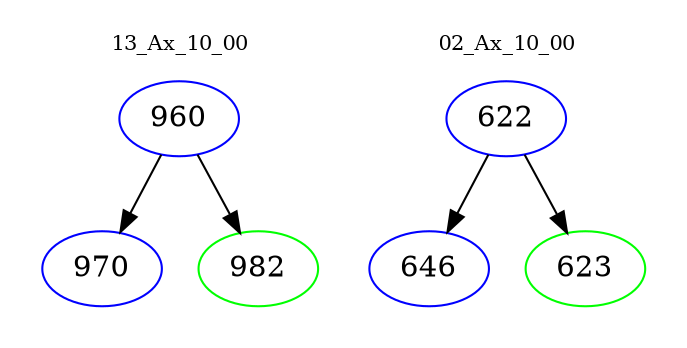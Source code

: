 digraph{
subgraph cluster_0 {
color = white
label = "13_Ax_10_00";
fontsize=10;
T0_960 [label="960", color="blue"]
T0_960 -> T0_970 [color="black"]
T0_970 [label="970", color="blue"]
T0_960 -> T0_982 [color="black"]
T0_982 [label="982", color="green"]
}
subgraph cluster_1 {
color = white
label = "02_Ax_10_00";
fontsize=10;
T1_622 [label="622", color="blue"]
T1_622 -> T1_646 [color="black"]
T1_646 [label="646", color="blue"]
T1_622 -> T1_623 [color="black"]
T1_623 [label="623", color="green"]
}
}
